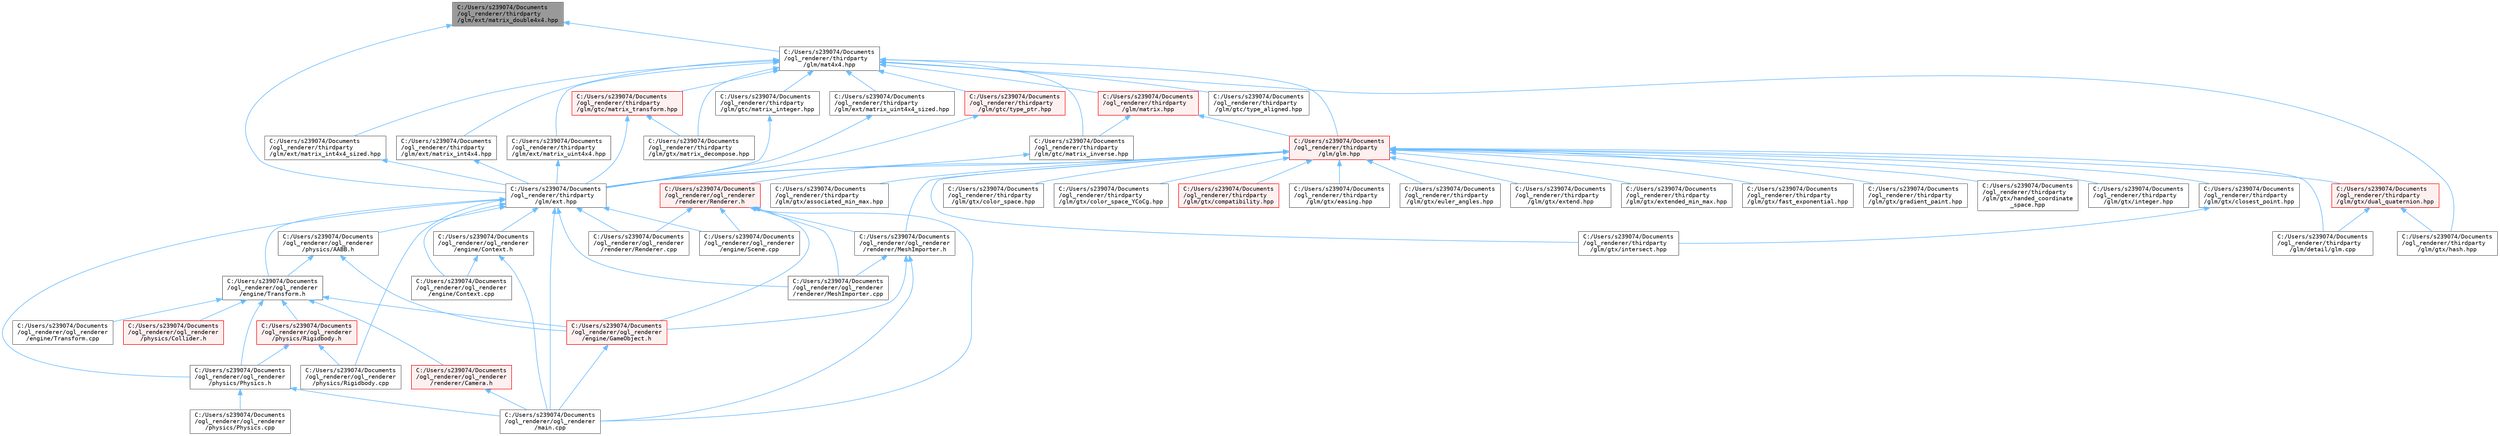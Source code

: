 digraph "C:/Users/s239074/Documents/ogl_renderer/thirdparty/glm/ext/matrix_double4x4.hpp"
{
 // LATEX_PDF_SIZE
  bgcolor="transparent";
  edge [fontname=Terminal,fontsize=10,labelfontname=Helvetica,labelfontsize=10];
  node [fontname=Terminal,fontsize=10,shape=box,height=0.2,width=0.4];
  Node1 [label="C:/Users/s239074/Documents\l/ogl_renderer/thirdparty\l/glm/ext/matrix_double4x4.hpp",height=0.2,width=0.4,color="gray40", fillcolor="grey60", style="filled", fontcolor="black",tooltip=" "];
  Node1 -> Node2 [dir="back",color="steelblue1",style="solid"];
  Node2 [label="C:/Users/s239074/Documents\l/ogl_renderer/thirdparty\l/glm/ext.hpp",height=0.2,width=0.4,color="grey40", fillcolor="white", style="filled",URL="$ext_8hpp.html",tooltip=" "];
  Node2 -> Node3 [dir="back",color="steelblue1",style="solid"];
  Node3 [label="C:/Users/s239074/Documents\l/ogl_renderer/ogl_renderer\l/engine/Context.cpp",height=0.2,width=0.4,color="grey40", fillcolor="white", style="filled",URL="$_context_8cpp.html",tooltip=" "];
  Node2 -> Node4 [dir="back",color="steelblue1",style="solid"];
  Node4 [label="C:/Users/s239074/Documents\l/ogl_renderer/ogl_renderer\l/engine/Context.h",height=0.2,width=0.4,color="grey40", fillcolor="white", style="filled",URL="$_context_8h.html",tooltip=" "];
  Node4 -> Node3 [dir="back",color="steelblue1",style="solid"];
  Node4 -> Node5 [dir="back",color="steelblue1",style="solid"];
  Node5 [label="C:/Users/s239074/Documents\l/ogl_renderer/ogl_renderer\l/main.cpp",height=0.2,width=0.4,color="grey40", fillcolor="white", style="filled",URL="$main_8cpp.html",tooltip=" "];
  Node2 -> Node6 [dir="back",color="steelblue1",style="solid"];
  Node6 [label="C:/Users/s239074/Documents\l/ogl_renderer/ogl_renderer\l/engine/Scene.cpp",height=0.2,width=0.4,color="grey40", fillcolor="white", style="filled",URL="$_scene_8cpp.html",tooltip=" "];
  Node2 -> Node7 [dir="back",color="steelblue1",style="solid"];
  Node7 [label="C:/Users/s239074/Documents\l/ogl_renderer/ogl_renderer\l/engine/Transform.h",height=0.2,width=0.4,color="grey40", fillcolor="white", style="filled",URL="$_transform_8h.html",tooltip=" "];
  Node7 -> Node8 [dir="back",color="steelblue1",style="solid"];
  Node8 [label="C:/Users/s239074/Documents\l/ogl_renderer/ogl_renderer\l/engine/GameObject.h",height=0.2,width=0.4,color="red", fillcolor="#FFF0F0", style="filled",URL="$_game_object_8h.html",tooltip=" "];
  Node8 -> Node5 [dir="back",color="steelblue1",style="solid"];
  Node7 -> Node11 [dir="back",color="steelblue1",style="solid"];
  Node11 [label="C:/Users/s239074/Documents\l/ogl_renderer/ogl_renderer\l/engine/Transform.cpp",height=0.2,width=0.4,color="grey40", fillcolor="white", style="filled",URL="$_transform_8cpp.html",tooltip=" "];
  Node7 -> Node12 [dir="back",color="steelblue1",style="solid"];
  Node12 [label="C:/Users/s239074/Documents\l/ogl_renderer/ogl_renderer\l/physics/Collider.h",height=0.2,width=0.4,color="red", fillcolor="#FFF0F0", style="filled",URL="$_collider_8h.html",tooltip=" "];
  Node7 -> Node14 [dir="back",color="steelblue1",style="solid"];
  Node14 [label="C:/Users/s239074/Documents\l/ogl_renderer/ogl_renderer\l/physics/Physics.h",height=0.2,width=0.4,color="grey40", fillcolor="white", style="filled",URL="$_physics_8h.html",tooltip=" "];
  Node14 -> Node5 [dir="back",color="steelblue1",style="solid"];
  Node14 -> Node15 [dir="back",color="steelblue1",style="solid"];
  Node15 [label="C:/Users/s239074/Documents\l/ogl_renderer/ogl_renderer\l/physics/Physics.cpp",height=0.2,width=0.4,color="grey40", fillcolor="white", style="filled",URL="$_physics_8cpp.html",tooltip=" "];
  Node7 -> Node17 [dir="back",color="steelblue1",style="solid"];
  Node17 [label="C:/Users/s239074/Documents\l/ogl_renderer/ogl_renderer\l/physics/Rigidbody.h",height=0.2,width=0.4,color="red", fillcolor="#FFF0F0", style="filled",URL="$_rigidbody_8h.html",tooltip=" "];
  Node17 -> Node14 [dir="back",color="steelblue1",style="solid"];
  Node17 -> Node18 [dir="back",color="steelblue1",style="solid"];
  Node18 [label="C:/Users/s239074/Documents\l/ogl_renderer/ogl_renderer\l/physics/Rigidbody.cpp",height=0.2,width=0.4,color="grey40", fillcolor="white", style="filled",URL="$_rigidbody_8cpp.html",tooltip=" "];
  Node7 -> Node19 [dir="back",color="steelblue1",style="solid"];
  Node19 [label="C:/Users/s239074/Documents\l/ogl_renderer/ogl_renderer\l/renderer/Camera.h",height=0.2,width=0.4,color="red", fillcolor="#FFF0F0", style="filled",URL="$ogl__renderer_2renderer_2_camera_8h.html",tooltip=" "];
  Node19 -> Node5 [dir="back",color="steelblue1",style="solid"];
  Node2 -> Node5 [dir="back",color="steelblue1",style="solid"];
  Node2 -> Node21 [dir="back",color="steelblue1",style="solid"];
  Node21 [label="C:/Users/s239074/Documents\l/ogl_renderer/ogl_renderer\l/physics/AABB.h",height=0.2,width=0.4,color="grey40", fillcolor="white", style="filled",URL="$ogl__renderer_2physics_2_a_a_b_b_8h.html",tooltip=" "];
  Node21 -> Node8 [dir="back",color="steelblue1",style="solid"];
  Node21 -> Node7 [dir="back",color="steelblue1",style="solid"];
  Node2 -> Node14 [dir="back",color="steelblue1",style="solid"];
  Node2 -> Node18 [dir="back",color="steelblue1",style="solid"];
  Node2 -> Node22 [dir="back",color="steelblue1",style="solid"];
  Node22 [label="C:/Users/s239074/Documents\l/ogl_renderer/ogl_renderer\l/renderer/MeshImporter.cpp",height=0.2,width=0.4,color="grey40", fillcolor="white", style="filled",URL="$_mesh_importer_8cpp.html",tooltip=" "];
  Node2 -> Node23 [dir="back",color="steelblue1",style="solid"];
  Node23 [label="C:/Users/s239074/Documents\l/ogl_renderer/ogl_renderer\l/renderer/Renderer.cpp",height=0.2,width=0.4,color="grey40", fillcolor="white", style="filled",URL="$_renderer_8cpp.html",tooltip=" "];
  Node1 -> Node24 [dir="back",color="steelblue1",style="solid"];
  Node24 [label="C:/Users/s239074/Documents\l/ogl_renderer/thirdparty\l/glm/mat4x4.hpp",height=0.2,width=0.4,color="grey40", fillcolor="white", style="filled",URL="$mat4x4_8hpp.html",tooltip=" "];
  Node24 -> Node25 [dir="back",color="steelblue1",style="solid"];
  Node25 [label="C:/Users/s239074/Documents\l/ogl_renderer/thirdparty\l/glm/ext/matrix_int4x4.hpp",height=0.2,width=0.4,color="grey40", fillcolor="white", style="filled",URL="$matrix__int4x4_8hpp.html",tooltip=" "];
  Node25 -> Node2 [dir="back",color="steelblue1",style="solid"];
  Node24 -> Node26 [dir="back",color="steelblue1",style="solid"];
  Node26 [label="C:/Users/s239074/Documents\l/ogl_renderer/thirdparty\l/glm/ext/matrix_int4x4_sized.hpp",height=0.2,width=0.4,color="grey40", fillcolor="white", style="filled",URL="$matrix__int4x4__sized_8hpp.html",tooltip=" "];
  Node26 -> Node2 [dir="back",color="steelblue1",style="solid"];
  Node24 -> Node27 [dir="back",color="steelblue1",style="solid"];
  Node27 [label="C:/Users/s239074/Documents\l/ogl_renderer/thirdparty\l/glm/ext/matrix_uint4x4.hpp",height=0.2,width=0.4,color="grey40", fillcolor="white", style="filled",URL="$matrix__uint4x4_8hpp.html",tooltip=" "];
  Node27 -> Node2 [dir="back",color="steelblue1",style="solid"];
  Node24 -> Node28 [dir="back",color="steelblue1",style="solid"];
  Node28 [label="C:/Users/s239074/Documents\l/ogl_renderer/thirdparty\l/glm/ext/matrix_uint4x4_sized.hpp",height=0.2,width=0.4,color="grey40", fillcolor="white", style="filled",URL="$matrix__uint4x4__sized_8hpp.html",tooltip=" "];
  Node28 -> Node2 [dir="back",color="steelblue1",style="solid"];
  Node24 -> Node29 [dir="back",color="steelblue1",style="solid"];
  Node29 [label="C:/Users/s239074/Documents\l/ogl_renderer/thirdparty\l/glm/glm.hpp",height=0.2,width=0.4,color="red", fillcolor="#FFF0F0", style="filled",URL="$glm_8hpp.html",tooltip=" "];
  Node29 -> Node30 [dir="back",color="steelblue1",style="solid"];
  Node30 [label="C:/Users/s239074/Documents\l/ogl_renderer/ogl_renderer\l/renderer/MeshImporter.h",height=0.2,width=0.4,color="grey40", fillcolor="white", style="filled",URL="$_mesh_importer_8h.html",tooltip=" "];
  Node30 -> Node8 [dir="back",color="steelblue1",style="solid"];
  Node30 -> Node5 [dir="back",color="steelblue1",style="solid"];
  Node30 -> Node22 [dir="back",color="steelblue1",style="solid"];
  Node29 -> Node31 [dir="back",color="steelblue1",style="solid"];
  Node31 [label="C:/Users/s239074/Documents\l/ogl_renderer/ogl_renderer\l/renderer/Renderer.h",height=0.2,width=0.4,color="red", fillcolor="#FFF0F0", style="filled",URL="$_renderer_8h.html",tooltip=" "];
  Node31 -> Node8 [dir="back",color="steelblue1",style="solid"];
  Node31 -> Node6 [dir="back",color="steelblue1",style="solid"];
  Node31 -> Node5 [dir="back",color="steelblue1",style="solid"];
  Node31 -> Node22 [dir="back",color="steelblue1",style="solid"];
  Node31 -> Node30 [dir="back",color="steelblue1",style="solid"];
  Node31 -> Node23 [dir="back",color="steelblue1",style="solid"];
  Node29 -> Node36 [dir="back",color="steelblue1",style="solid"];
  Node36 [label="C:/Users/s239074/Documents\l/ogl_renderer/thirdparty\l/glm/detail/glm.cpp",height=0.2,width=0.4,color="grey40", fillcolor="white", style="filled",URL="$glm_8cpp.html",tooltip=" "];
  Node29 -> Node2 [dir="back",color="steelblue1",style="solid"];
  Node29 -> Node37 [dir="back",color="steelblue1",style="solid"];
  Node37 [label="C:/Users/s239074/Documents\l/ogl_renderer/thirdparty\l/glm/gtx/associated_min_max.hpp",height=0.2,width=0.4,color="grey40", fillcolor="white", style="filled",URL="$associated__min__max_8hpp.html",tooltip=" "];
  Node29 -> Node38 [dir="back",color="steelblue1",style="solid"];
  Node38 [label="C:/Users/s239074/Documents\l/ogl_renderer/thirdparty\l/glm/gtx/closest_point.hpp",height=0.2,width=0.4,color="grey40", fillcolor="white", style="filled",URL="$closest__point_8hpp.html",tooltip=" "];
  Node38 -> Node39 [dir="back",color="steelblue1",style="solid"];
  Node39 [label="C:/Users/s239074/Documents\l/ogl_renderer/thirdparty\l/glm/gtx/intersect.hpp",height=0.2,width=0.4,color="grey40", fillcolor="white", style="filled",URL="$intersect_8hpp.html",tooltip=" "];
  Node29 -> Node40 [dir="back",color="steelblue1",style="solid"];
  Node40 [label="C:/Users/s239074/Documents\l/ogl_renderer/thirdparty\l/glm/gtx/color_space.hpp",height=0.2,width=0.4,color="grey40", fillcolor="white", style="filled",URL="$gtx_2color__space_8hpp.html",tooltip=" "];
  Node29 -> Node41 [dir="back",color="steelblue1",style="solid"];
  Node41 [label="C:/Users/s239074/Documents\l/ogl_renderer/thirdparty\l/glm/gtx/color_space_YCoCg.hpp",height=0.2,width=0.4,color="grey40", fillcolor="white", style="filled",URL="$color__space___y_co_cg_8hpp.html",tooltip=" "];
  Node29 -> Node42 [dir="back",color="steelblue1",style="solid"];
  Node42 [label="C:/Users/s239074/Documents\l/ogl_renderer/thirdparty\l/glm/gtx/compatibility.hpp",height=0.2,width=0.4,color="red", fillcolor="#FFF0F0", style="filled",URL="$compatibility_8hpp.html",tooltip=" "];
  Node29 -> Node45 [dir="back",color="steelblue1",style="solid"];
  Node45 [label="C:/Users/s239074/Documents\l/ogl_renderer/thirdparty\l/glm/gtx/dual_quaternion.hpp",height=0.2,width=0.4,color="red", fillcolor="#FFF0F0", style="filled",URL="$dual__quaternion_8hpp.html",tooltip=" "];
  Node45 -> Node36 [dir="back",color="steelblue1",style="solid"];
  Node45 -> Node46 [dir="back",color="steelblue1",style="solid"];
  Node46 [label="C:/Users/s239074/Documents\l/ogl_renderer/thirdparty\l/glm/gtx/hash.hpp",height=0.2,width=0.4,color="grey40", fillcolor="white", style="filled",URL="$hash_8hpp.html",tooltip=" "];
  Node29 -> Node51 [dir="back",color="steelblue1",style="solid"];
  Node51 [label="C:/Users/s239074/Documents\l/ogl_renderer/thirdparty\l/glm/gtx/easing.hpp",height=0.2,width=0.4,color="grey40", fillcolor="white", style="filled",URL="$easing_8hpp.html",tooltip=" "];
  Node29 -> Node44 [dir="back",color="steelblue1",style="solid"];
  Node44 [label="C:/Users/s239074/Documents\l/ogl_renderer/thirdparty\l/glm/gtx/euler_angles.hpp",height=0.2,width=0.4,color="grey40", fillcolor="white", style="filled",URL="$euler__angles_8hpp.html",tooltip=" "];
  Node29 -> Node52 [dir="back",color="steelblue1",style="solid"];
  Node52 [label="C:/Users/s239074/Documents\l/ogl_renderer/thirdparty\l/glm/gtx/extend.hpp",height=0.2,width=0.4,color="grey40", fillcolor="white", style="filled",URL="$extend_8hpp.html",tooltip=" "];
  Node29 -> Node53 [dir="back",color="steelblue1",style="solid"];
  Node53 [label="C:/Users/s239074/Documents\l/ogl_renderer/thirdparty\l/glm/gtx/extended_min_max.hpp",height=0.2,width=0.4,color="grey40", fillcolor="white", style="filled",URL="$extended__min__max_8hpp.html",tooltip=" "];
  Node29 -> Node54 [dir="back",color="steelblue1",style="solid"];
  Node54 [label="C:/Users/s239074/Documents\l/ogl_renderer/thirdparty\l/glm/gtx/fast_exponential.hpp",height=0.2,width=0.4,color="grey40", fillcolor="white", style="filled",URL="$fast__exponential_8hpp.html",tooltip=" "];
  Node29 -> Node55 [dir="back",color="steelblue1",style="solid"];
  Node55 [label="C:/Users/s239074/Documents\l/ogl_renderer/thirdparty\l/glm/gtx/gradient_paint.hpp",height=0.2,width=0.4,color="grey40", fillcolor="white", style="filled",URL="$gradient__paint_8hpp.html",tooltip=" "];
  Node29 -> Node56 [dir="back",color="steelblue1",style="solid"];
  Node56 [label="C:/Users/s239074/Documents\l/ogl_renderer/thirdparty\l/glm/gtx/handed_coordinate\l_space.hpp",height=0.2,width=0.4,color="grey40", fillcolor="white", style="filled",URL="$handed__coordinate__space_8hpp.html",tooltip=" "];
  Node29 -> Node57 [dir="back",color="steelblue1",style="solid"];
  Node57 [label="C:/Users/s239074/Documents\l/ogl_renderer/thirdparty\l/glm/gtx/integer.hpp",height=0.2,width=0.4,color="grey40", fillcolor="white", style="filled",URL="$gtx_2integer_8hpp.html",tooltip=" "];
  Node29 -> Node39 [dir="back",color="steelblue1",style="solid"];
  Node24 -> Node88 [dir="back",color="steelblue1",style="solid"];
  Node88 [label="C:/Users/s239074/Documents\l/ogl_renderer/thirdparty\l/glm/gtc/matrix_integer.hpp",height=0.2,width=0.4,color="grey40", fillcolor="white", style="filled",URL="$gtc_2matrix__integer_8hpp.html",tooltip=" "];
  Node88 -> Node2 [dir="back",color="steelblue1",style="solid"];
  Node24 -> Node89 [dir="back",color="steelblue1",style="solid"];
  Node89 [label="C:/Users/s239074/Documents\l/ogl_renderer/thirdparty\l/glm/gtc/matrix_inverse.hpp",height=0.2,width=0.4,color="grey40", fillcolor="white", style="filled",URL="$matrix__inverse_8hpp.html",tooltip=" "];
  Node89 -> Node2 [dir="back",color="steelblue1",style="solid"];
  Node24 -> Node90 [dir="back",color="steelblue1",style="solid"];
  Node90 [label="C:/Users/s239074/Documents\l/ogl_renderer/thirdparty\l/glm/gtc/matrix_transform.hpp",height=0.2,width=0.4,color="red", fillcolor="#FFF0F0", style="filled",URL="$gtc_2matrix__transform_8hpp.html",tooltip=" "];
  Node90 -> Node2 [dir="back",color="steelblue1",style="solid"];
  Node90 -> Node83 [dir="back",color="steelblue1",style="solid"];
  Node83 [label="C:/Users/s239074/Documents\l/ogl_renderer/thirdparty\l/glm/gtx/matrix_decompose.hpp",height=0.2,width=0.4,color="grey40", fillcolor="white", style="filled",URL="$matrix__decompose_8hpp.html",tooltip=" "];
  Node24 -> Node104 [dir="back",color="steelblue1",style="solid"];
  Node104 [label="C:/Users/s239074/Documents\l/ogl_renderer/thirdparty\l/glm/gtc/type_aligned.hpp",height=0.2,width=0.4,color="grey40", fillcolor="white", style="filled",URL="$gtc_2type__aligned_8hpp.html",tooltip=" "];
  Node24 -> Node99 [dir="back",color="steelblue1",style="solid"];
  Node99 [label="C:/Users/s239074/Documents\l/ogl_renderer/thirdparty\l/glm/gtc/type_ptr.hpp",height=0.2,width=0.4,color="red", fillcolor="#FFF0F0", style="filled",URL="$type__ptr_8hpp.html",tooltip=" "];
  Node99 -> Node2 [dir="back",color="steelblue1",style="solid"];
  Node24 -> Node46 [dir="back",color="steelblue1",style="solid"];
  Node24 -> Node83 [dir="back",color="steelblue1",style="solid"];
  Node24 -> Node105 [dir="back",color="steelblue1",style="solid"];
  Node105 [label="C:/Users/s239074/Documents\l/ogl_renderer/thirdparty\l/glm/matrix.hpp",height=0.2,width=0.4,color="red", fillcolor="#FFF0F0", style="filled",URL="$matrix_8hpp.html",tooltip=" "];
  Node105 -> Node29 [dir="back",color="steelblue1",style="solid"];
  Node105 -> Node89 [dir="back",color="steelblue1",style="solid"];
}
